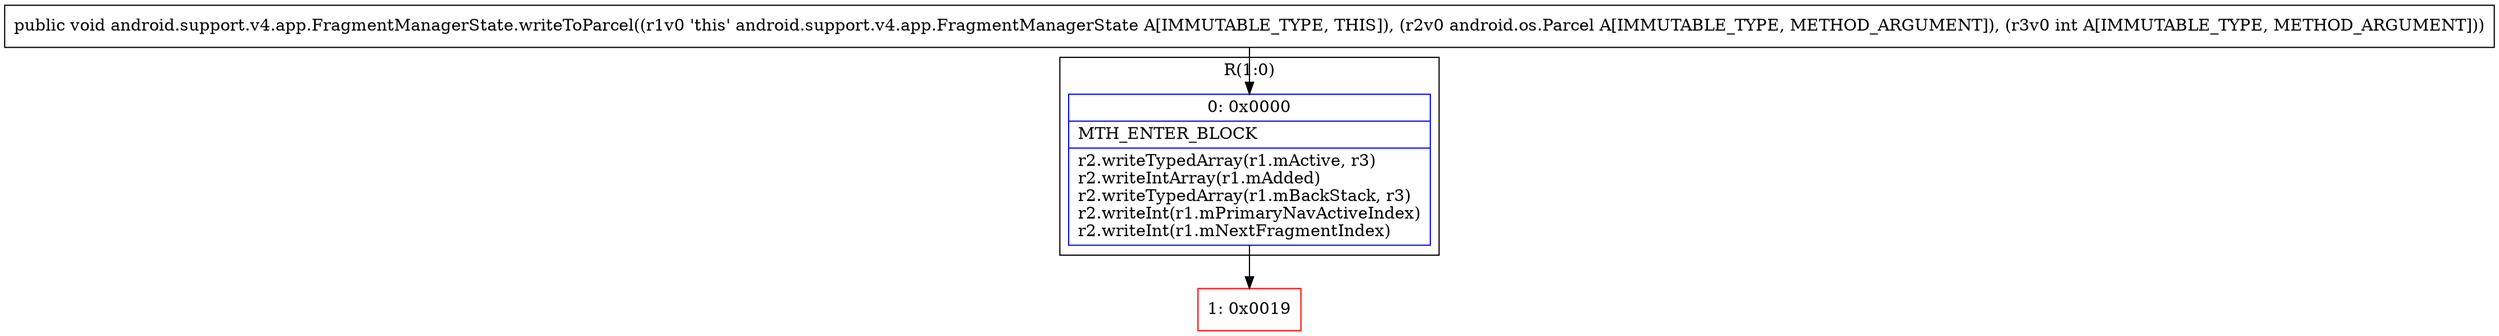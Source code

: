 digraph "CFG forandroid.support.v4.app.FragmentManagerState.writeToParcel(Landroid\/os\/Parcel;I)V" {
subgraph cluster_Region_1164738515 {
label = "R(1:0)";
node [shape=record,color=blue];
Node_0 [shape=record,label="{0\:\ 0x0000|MTH_ENTER_BLOCK\l|r2.writeTypedArray(r1.mActive, r3)\lr2.writeIntArray(r1.mAdded)\lr2.writeTypedArray(r1.mBackStack, r3)\lr2.writeInt(r1.mPrimaryNavActiveIndex)\lr2.writeInt(r1.mNextFragmentIndex)\l}"];
}
Node_1 [shape=record,color=red,label="{1\:\ 0x0019}"];
MethodNode[shape=record,label="{public void android.support.v4.app.FragmentManagerState.writeToParcel((r1v0 'this' android.support.v4.app.FragmentManagerState A[IMMUTABLE_TYPE, THIS]), (r2v0 android.os.Parcel A[IMMUTABLE_TYPE, METHOD_ARGUMENT]), (r3v0 int A[IMMUTABLE_TYPE, METHOD_ARGUMENT])) }"];
MethodNode -> Node_0;
Node_0 -> Node_1;
}

